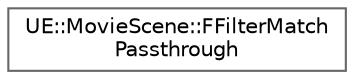 digraph "Graphical Class Hierarchy"
{
 // INTERACTIVE_SVG=YES
 // LATEX_PDF_SIZE
  bgcolor="transparent";
  edge [fontname=Helvetica,fontsize=10,labelfontname=Helvetica,labelfontsize=10];
  node [fontname=Helvetica,fontsize=10,shape=box,height=0.2,width=0.4];
  rankdir="LR";
  Node0 [id="Node000000",label="UE::MovieScene::FFilterMatch\lPassthrough",height=0.2,width=0.4,color="grey40", fillcolor="white", style="filled",URL="$d4/d5a/structUE_1_1MovieScene_1_1FFilterMatchPassthrough.html",tooltip=" "];
}

